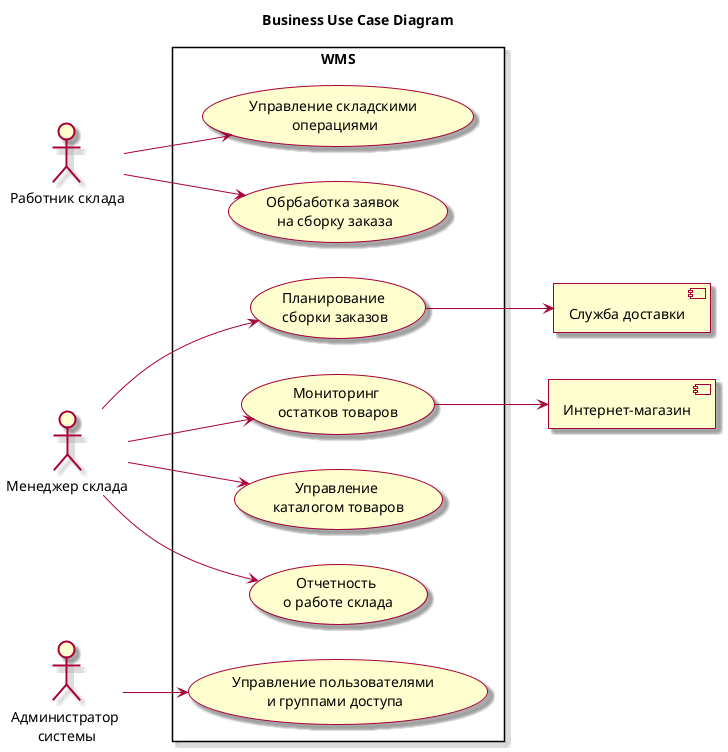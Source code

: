 @startuml

skin rose
left to right direction

title Business Use Case Diagram 

:Работник склада: as EMP
:Менеджер склада: as MGR
:Администратор \nсистемы: as ADMIN

[Служба доставки] as Delivery
[Интернет-магазин] as EShop

rectangle  :WMS: {
usecase (Управление складскими \nоперациями) as UC1
usecase (Обрбаботка заявок \nна сборку заказа) as UC2

usecase (Планирование \nсборки заказов) as UC3
usecase (Мониторинг \nостатков товаров) as UC4
usecase (Управление \nкаталогом товаров) as UC5
usecase (Отчетность \nо работе склада) as UC6

usecase (Управление пользователями \nи группами доступа) as UC7
}


EMP --> UC1
EMP --> UC2

MGR --> UC3
MGR --> UC4
MGR --> UC5
MGR --> UC6

ADMIN --> UC7

UC3 --> Delivery
UC4 --> EShop


@enduml

